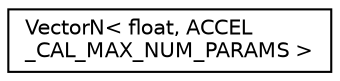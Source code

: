 digraph "Graphical Class Hierarchy"
{
 // INTERACTIVE_SVG=YES
  edge [fontname="Helvetica",fontsize="10",labelfontname="Helvetica",labelfontsize="10"];
  node [fontname="Helvetica",fontsize="10",shape=record];
  rankdir="LR";
  Node1 [label="VectorN\< float, ACCEL\l_CAL_MAX_NUM_PARAMS \>",height=0.2,width=0.4,color="black", fillcolor="white", style="filled",URL="$classVectorN.html"];
}
